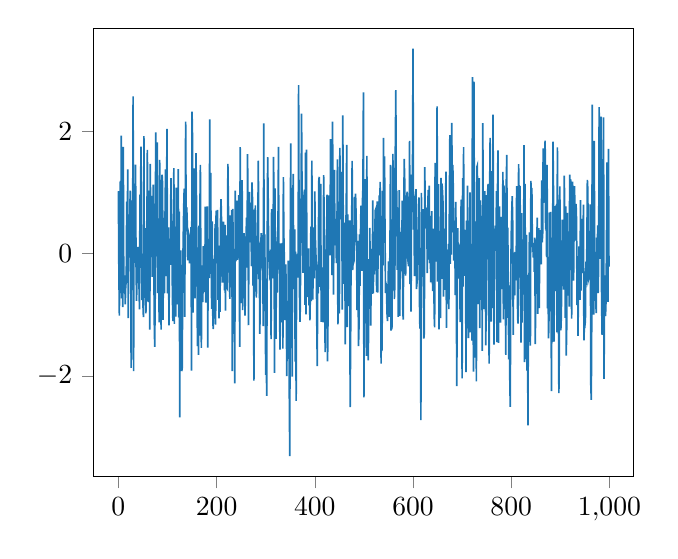 % This file was created by matplotlib2tikz v0.6.17.
\begin{tikzpicture}

\definecolor{color0}{rgb}{0.122,0.467,0.706}

\begin{axis}[
xmin=-49.95, xmax=1048.95,
ymin=-3.647, ymax=3.69,
tick align=outside,
tick pos=left,
x grid style={white!69.02!black},
y grid style={white!69.02!black}
]
\addplot [semithick, color0, forget plot]
table {%
0 1.022
1 -0.27
2 -1.014
3 0.317
4 1.19
5 -0.644
6 1.932
7 -0.733
8 1.583
9 -0.876
10 1.749
11 -0.555
12 -0.645
13 -0.354
14 -0.829
15 -0.518
16 -0.468
17 0.851
18 0.009
19 1.379
20 -1.054
21 0.642
22 -0.062
23 0.214
24 1.034
25 0.026
26 -1.868
27 0.871
28 -0.598
29 0.217
30 2.575
31 -1.922
32 0.797
33 -0.084
34 0.802
35 1.459
36 -0.192
37 -0.771
38 -0.388
39 -0.08
40 0.112
41 -0.334
42 -0.517
43 -0.91
44 0.967
45 0.576
46 1.754
47 0.369
48 -0.758
49 0.0
50 -0.821
51 -1.037
52 1.924
53 -0.723
54 0.08
55 0.419
56 -0.978
57 -0.632
58 0.311
59 1.701
60 0.263
61 -0.793
62 -0.256
63 1.032
64 -1.242
65 1.47
66 -0.057
67 0.947
68 0.643
69 -0.378
70 0.519
71 1.13
72 0.264
73 -1.071
74 -1.526
75 -0.676
76 1.984
77 -0.045
78 1.487
79 1.823
80 -0.645
81 0.565
82 0.356
83 -1.123
84 1.535
85 0.987
86 0.715
87 -1.242
88 -0.011
89 1.292
90 1.144
91 -1.084
92 0.588
93 -0.469
94 -0.647
95 0.615
96 1.378
97 -0.365
98 0.683
99 2.041
100 -0.649
101 0.246
102 0.43
103 -1.171
104 -0.122
105 -0.067
106 -0.184
107 1.238
108 0.075
109 0.535
110 -0.684
111 -1.104
112 0.528
113 1.4
114 -1.149
115 0.441
116 -0.047
117 -1.029
118 1.082
119 0.887
120 1.037
121 -0.831
122 1.382
123 -1.041
124 0.69
125 -2.678
126 -0.187
127 0.054
128 -0.605
129 -1.922
130 -1.873
131 -0.352
132 0.229
133 0.726
134 1.066
135 -1.034
136 0.342
137 2.163
138 0.559
139 0.763
140 0.608
141 -0.109
142 0.122
143 0.335
144 0.297
145 -0.159
146 0.086
147 0.109
148 0.434
149 -1.912
150 2.323
151 1.882
152 -0.966
153 0.194
154 -0.468
155 1.395
156 -0.731
157 -0.07
158 1.646
159 0.898
160 -0.185
161 -1.511
162 -0.53
163 -1.657
164 0.461
165 -1.34
166 0.701
167 1.455
168 -0.341
169 -1.54
170 -0.193
171 -0.27
172 -0.794
173 0.124
174 -0.171
175 -0.393
176 -0.627
177 0.769
178 -0.801
179 -0.551
180 0.216
181 0.774
182 -1.539
183 0.244
184 0.113
185 -0.398
186 2.199
187 -0.332
188 1.324
189 -0.055
190 -0.902
191 0.529
192 -0.908
193 -1.232
194 -1.075
195 -0.086
196 -0.385
197 0.484
198 -1.162
199 0.704
200 0.23
201 -0.16
202 0.718
203 -0.756
204 -0.179
205 -1.059
206 0.131
207 -0.952
208 0.535
209 0.892
210 0.548
211 -0.153
212 -0.475
213 0.013
214 0.526
215 0.116
216 -0.6
217 0.47
218 -0.933
219 0.299
220 0.096
221 -0.556
222 -0.571
223 1.469
224 0.836
225 0.123
226 0.04
227 -0.74
228 0.627
229 -0.432
230 0.539
231 0.711
232 -1.922
233 0.732
234 -0.133
235 -1.064
236 -0.303
237 -2.123
238 1.033
239 -0.123
240 -0.079
241 0.869
242 -0.1
243 0.336
244 -0.077
245 0.959
246 0.652
247 -1.524
248 1.743
249 -0.037
250 -0.808
251 0.469
252 1.204
253 -0.923
254 -0.347
255 -0.732
256 0.335
257 -0.289
258 -1.013
259 -0.205
260 0.268
261 0.592
262 -0.227
263 1.628
264 0.817
265 -1.171
266 0.917
267 1.012
268 0.533
269 0.187
270 0.702
271 -0.203
272 1.168
273 0.919
274 -0.521
275 0.317
276 -2.078
277 0.722
278 0.396
279 0.791
280 -0.397
281 -0.719
282 -0.09
283 0.089
284 0.521
285 1.522
286 -0.418
287 -0.047
288 -1.312
289 -0.626
290 0.163
291 0.336
292 0.224
293 -0.241
294 -0.102
295 -1.186
296 2.133
297 -0.316
298 0.315
299 -0.597
300 -1.984
301 -1.319
302 -2.326
303 0.042
304 1.581
305 0.931
306 0.05
307 -0.156
308 -0.373
309 -0.349
310 0.065
311 -1.398
312 0.73
313 -0.025
314 -0.402
315 -0.085
316 1.584
317 0.498
318 -1.952
319 1.07
320 -1.189
321 -1.393
322 0.201
323 -0.635
324 0.235
325 0.419
326 1.747
327 -0.173
328 -0.288
329 -1.57
330 0.167
331 -0.467
332 -0.352
333 -1.122
334 0.179
335 -1.555
336 1.255
337 0.294
338 -0.146
339 -1.087
340 -0.791
341 -0.173
342 -1.077
343 -2.002
344 -0.846
345 -1.659
346 -0.112
347 -0.909
348 -2.243
349 -3.314
350 0.135
351 1.806
352 -0.24
353 -0.35
354 -2.013
355 0.558
356 1.308
357 -0.579
358 -0.372
359 0.396
360 -1.766
361 0.032
362 -2.409
363 -0.014
364 -0.12
365 -0.0
366 -0.391
367 2.759
368 0.358
369 -0.73
370 -1.115
371 -0.263
372 0.836
373 2.291
374 1.043
375 0.939
376 -0.315
377 0.793
378 -0.149
379 1.05
380 -0.838
381 1.655
382 -0.992
383 1.704
384 -0.71
385 -0.257
386 -0.467
387 0.086
388 -0.846
389 -0.447
390 -1.091
391 -0.63
392 0.444
393 -0.778
394 1.524
395 -0.57
396 -0.75
397 0.43
398 -0.034
399 -0.404
400 1.02
401 0.277
402 0.037
403 -0.181
404 -1.099
405 -1.84
406 -0.178
407 -0.649
408 1.18
409 1.258
410 -0.541
411 1.072
412 1.143
413 -1.115
414 -0.289
415 -0.813
416 -0.224
417 -1.124
418 1.287
419 0.632
420 0.222
421 -1.609
422 -0.981
423 -0.062
424 -0.32
425 0.967
426 -1.761
427 -0.945
428 0.795
429 0.955
430 0.398
431 -0.029
432 1.876
433 1.16
434 0.605
435 -0.352
436 2.161
437 1.166
438 -0.668
439 0.591
440 1.373
441 0.135
442 0.569
443 0.324
444 -0.155
445 0.233
446 1.544
447 -1.156
448 -0.856
449 0.851
450 -0.976
451 1.733
452 0.786
453 1.338
454 0.56
455 0.791
456 -0.915
457 2.262
458 0.32
459 -0.495
460 0.311
461 0.51
462 -1.483
463 0.27
464 0.8
465 1.779
466 -1.203
467 0.645
468 -0.859
469 0.165
470 0.376
471 0.545
472 -2.511
473 -1.31
474 0.165
475 0.322
476 1.521
477 -0.267
478 -0.141
479 -0.145
480 -0.111
481 0.929
482 0.191
483 0.982
484 0.649
485 0.206
486 -0.922
487 0.208
488 -0.25
489 -1.512
490 -1.18
491 0.317
492 -0.526
493 0.307
494 0.785
495 0.738
496 -0.281
497 0.846
498 1.084
499 2.64
500 -2.351
501 -0.012
502 0.017
503 1.219
504 -0.055
505 -1.672
506 1.6
507 -1.289
508 -1.556
509 -1.746
510 -0.089
511 -0.858
512 0.421
513 -0.538
514 -1.178
515 0.08
516 -0.358
517 -0.659
518 0.871
519 -0.648
520 -0.123
521 -0.34
522 0.2
523 0.704
524 0.727
525 -0.14
526 -0.627
527 0.856
528 -0.635
529 0.113
530 0.116
531 0.956
532 -0.026
533 1.174
534 0.26
535 -1.801
536 -0.445
537 -1.586
538 1.026
539 -0.19
540 1.896
541 0.424
542 1.591
543 0.267
544 -0.643
545 -0.479
546 -0.538
547 -0.968
548 -1.103
549 -0.682
550 -0.127
551 -1.033
552 -0.175
553 -0.036
554 1.455
555 -1.258
556 -0.283
557 -1.237
558 -0.07
559 1.633
560 -0.065
561 1.405
562 -0.743
563 -0.507
564 1.826
565 2.676
566 0.285
567 1.03
568 -0.265
569 0.753
570 -1.034
571 0.025
572 1.041
573 -1.018
574 0.356
575 0.201
576 -0.211
577 -0.252
578 0.868
579 -0.866
580 -1.078
581 0.13
582 1.552
583 1.226
584 -0.17
585 -0.358
586 0.955
587 0.83
588 1.016
589 -0.043
590 -0.134
591 -0.206
592 0.216
593 1.846
594 -0.497
595 0.123
596 -0.95
597 1.293
598 0.679
599 1.439
600 3.356
601 0.393
602 0.628
603 -0.369
604 0.674
605 0.912
606 1.057
607 -0.579
608 -0.481
609 0.193
610 -0.095
611 0.766
612 0.922
613 -0.685
614 -1.228
615 -0.036
616 -2.722
617 0.996
618 0.213
619 -0.263
620 0.729
621 -0.394
622 -1.39
623 -1.295
624 1.418
625 0.428
626 0.439
627 0.724
628 0.737
629 -0.319
630 0.751
631 1.045
632 -0.099
633 1.113
634 -0.154
635 0.415
636 -0.468
637 0.321
638 0.696
639 0.035
640 -0.611
641 -0.51
642 0.409
643 -0.988
644 -1.205
645 1.487
646 0.574
647 -0.131
648 0.153
649 2.41
650 -0.458
651 0.198
652 1.137
653 -1.24
654 0.054
655 -0.503
656 -1.056
657 1.241
658 -0.41
659 1.148
660 1.021
661 0.842
662 -0.701
663 0.366
664 0.335
665 -0.594
666 0.394
667 1.344
668 -1.215
669 -0.464
670 -0.631
671 -0.778
672 0.159
673 -0.908
674 0.76
675 1.939
676 -0.165
677 0.882
678 -0.015
679 2.142
680 0.35
681 1.455
682 1.055
683 -0.115
684 0.08
685 0.54
686 -0.676
687 0.849
688 0.119
689 -2.167
690 -0.951
691 0.42
692 -0.311
693 -0.406
694 0.116
695 0.09
696 -1.121
697 0.106
698 0.883
699 -0.529
700 -2.042
701 1.235
702 -0.537
703 1.745
704 -0.361
705 0.291
706 0.389
707 -0.246
708 -1.937
709 0.54
710 -0.878
711 1.114
712 -0.958
713 -1.38
714 0.343
715 0.239
716 1.003
717 -1.289
718 -0.373
719 0.152
720 -1.423
721 2.889
722 0.3
723 -1.928
724 2.815
725 0.392
726 0.53
727 -1.7
728 0.311
729 -2.088
730 1.418
731 1.444
732 0.141
733 -0.824
734 -0.742
735 1.235
736 -1.22
737 0.871
738 -0.184
739 -0.401
740 0.172
741 -1.591
742 2.137
743 0.813
744 -0.907
745 -0.53
746 1.023
747 0.704
748 -1.501
749 -0.983
750 0.957
751 0.421
752 1.024
753 1.143
754 -0.698
755 -1.8
756 0.973
757 1.897
758 0.882
759 -1.111
760 0.792
761 1.351
762 -0.89
763 2.274
764 -0.639
765 -1.49
766 -0.056
767 0.343
768 0.457
769 0.273
770 1.025
771 -1.447
772 1.023
773 1.689
774 -1.458
775 -0.3
776 0.774
777 0.069
778 -1.129
779 0.601
780 -0.581
781 0.316
782 -0.255
783 1.339
784 -1.074
785 1.119
786 0.917
787 0.363
788 -0.739
789 -1.656
790 1.221
791 1.618
792 -1.05
793 0.426
794 -0.767
795 -1.729
796 -0.518
797 -2.007
798 -2.508
799 -0.415
800 0.314
801 0.643
802 0.94
803 0.508
804 -1.328
805 -0.008
806 0.001
807 -0.683
808 -0.099
809 -0.117
810 -0.438
811 1.104
812 0.65
813 -1.054
814 -1.145
815 1.467
816 0.928
817 -0.393
818 1.108
819 -0.556
820 -1.454
821 0.664
822 -1.126
823 -0.393
824 0.003
825 -0.671
826 1.775
827 -1.775
828 1.144
829 -0.806
830 -1.726
831 0.308
832 -1.913
833 -0.348
834 -2.81
835 -0.785
836 -0.638
837 0.348
838 -1.032
839 -1.503
840 1.192
841 0.735
842 1.077
843 0.12
844 0.115
845 -0.062
846 0.178
847 -0.298
848 0.262
849 -1.479
850 -0.383
851 -0.296
852 0.188
853 0.59
854 -0.983
855 0.126
856 0.42
857 -0.89
858 0.164
859 0.285
860 0.384
861 -0.176
862 1.198
863 0.184
864 0.324
865 1.723
866 1.133
867 0.834
868 1.59
869 1.852
870 0.4
871 0.733
872 -0.057
873 1.454
874 -0.894
875 -0.548
876 -1.384
877 -0.997
878 0.673
879 0.295
880 0.684
881 -0.751
882 -2.25
883 0.131
884 -1.445
885 1.832
886 1.028
887 -1.441
888 0.777
889 0.736
890 0.754
891 -0.612
892 0.444
893 -1.289
894 1.738
895 0.18
896 -0.659
897 -2.282
898 -1.54
899 1.102
900 -0.579
901 -1.255
902 -1.024
903 -0.161
904 0.558
905 -0.053
906 -0.445
907 -0.588
908 1.276
909 0.6
910 -1.052
911 0.774
912 -1.668
913 -1.192
914 0.668
915 -0.088
916 -0.685
917 0.193
918 -0.868
919 1.292
920 -0.068
921 1.22
922 0.188
923 -1.061
924 0.048
925 1.18
926 0.51
927 -0.44
928 0.559
929 1.104
930 0.213
931 0.435
932 0.815
933 0.534
934 -0.843
935 -0.042
936 -1.344
937 -0.314
938 0.118
939 -0.345
940 -0.757
941 0.878
942 -0.606
943 0.293
944 0.568
945 -0.316
946 -0.079
947 0.804
948 -1.419
949 -1.162
950 -1.177
951 -1.101
952 -0.13
953 -0.509
954 0.119
955 1.209
956 1.038
957 -0.429
958 -0.394
959 0.205
960 -0.149
961 0.806
962 -2.137
963 -2.391
964 -0.978
965 2.44
966 -0.264
967 0.333
968 -0.998
969 1.847
970 -0.305
971 0.03
972 -0.705
973 -0.971
974 0.262
975 -0.304
976 0.465
977 -0.644
978 -0.144
979 2.397
980 0.833
981 -0.083
982 1.938
983 2.244
984 -0.739
985 -1.327
986 0.473
987 0.791
988 2.229
989 -2.048
990 -0.356
991 -0.724
992 -1.02
993 -0.776
994 0.195
995 1.493
996 -0.387
997 -0.788
998 1.714
999 -0.21
};
\end{axis}

\end{tikzpicture}